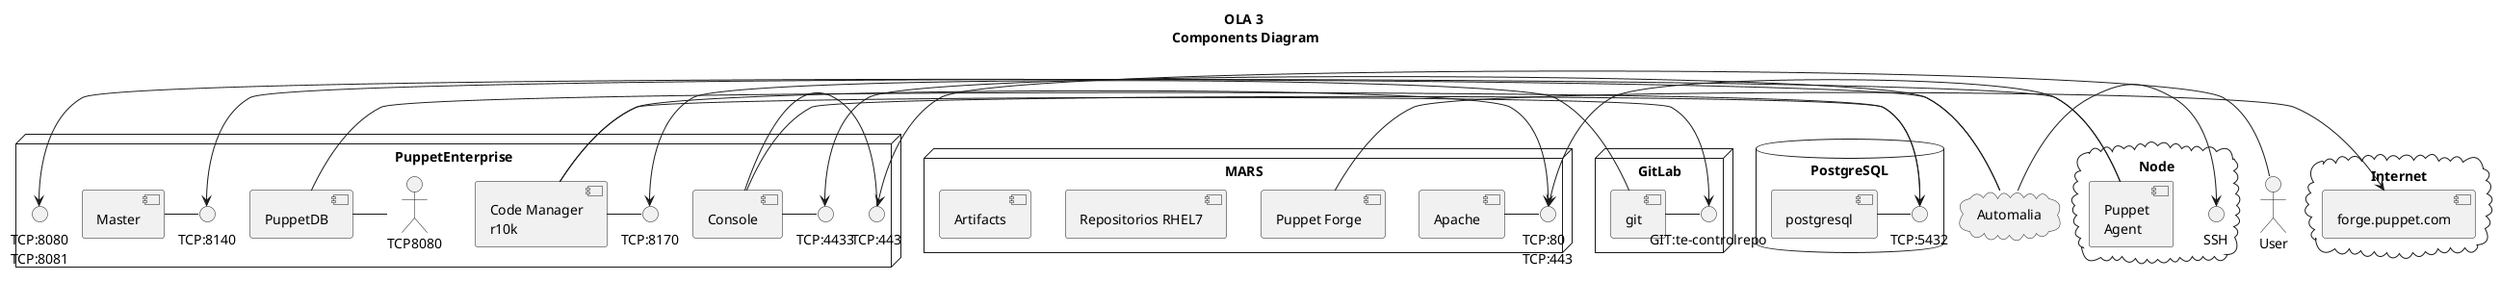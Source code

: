 @startuml
title OLA 3\n Components Diagram
Actor User

node "PuppetEnterprise" {
  [Code Manager\nr10k] as r10k
  [Master]
  [PuppetDB]
  [Console]
  interface "TCP:8170" as TCP8170
  interface "TCP:443" as TCP443
  interface "TCP:8080\nTCP:8081" as TCP8081
  interface "TCP:8140" as TCP8140
  interface "TCP:4433" as TCP4433
  [Console] - TCP443
  [Console] - TCP4433
  r10k - TCP8170
  [PuppetDB] - TCP8080
  [Master] - TCP8140
}

node MARS {
  [Apache]
  [Puppet Forge]
  [Repositorios RHEL7]
  [Artifacts]
  interface "TCP:80\nTCP:443" as TCPMARS
  [Apache] - TCPMARS
}

node "GitLab" {
  [git]
  interface "GIT:te-controlrepo" as controlrepo
  [git] - controlrepo
}
cloud "Internet" {
  [forge.puppet.com]
}
database "PostgreSQL" {
  [postgresql]
  interface "TCP:5432" as TCP5432
  [postgresql] - TCP5432
}
cloud "Automalia" {
}
cloud "Node" {
  [Puppet\nAgent]
  interface SSH
}
Automalia -> SSH
Automalia -> TCP8081
Automalia -> TCP4433
User -> TCP443
r10k -> controlrepo
r10k -> TCPMARS
[Puppet Forge] -> [forge.puppet.com]
[Puppet\nAgent] -> TCPMARS
[Puppet\nAgent] -> TCP8140
[PuppetDB] -> TCP5432
[Console] -> TCP5432
[git] -> TCP8170
@enduml
